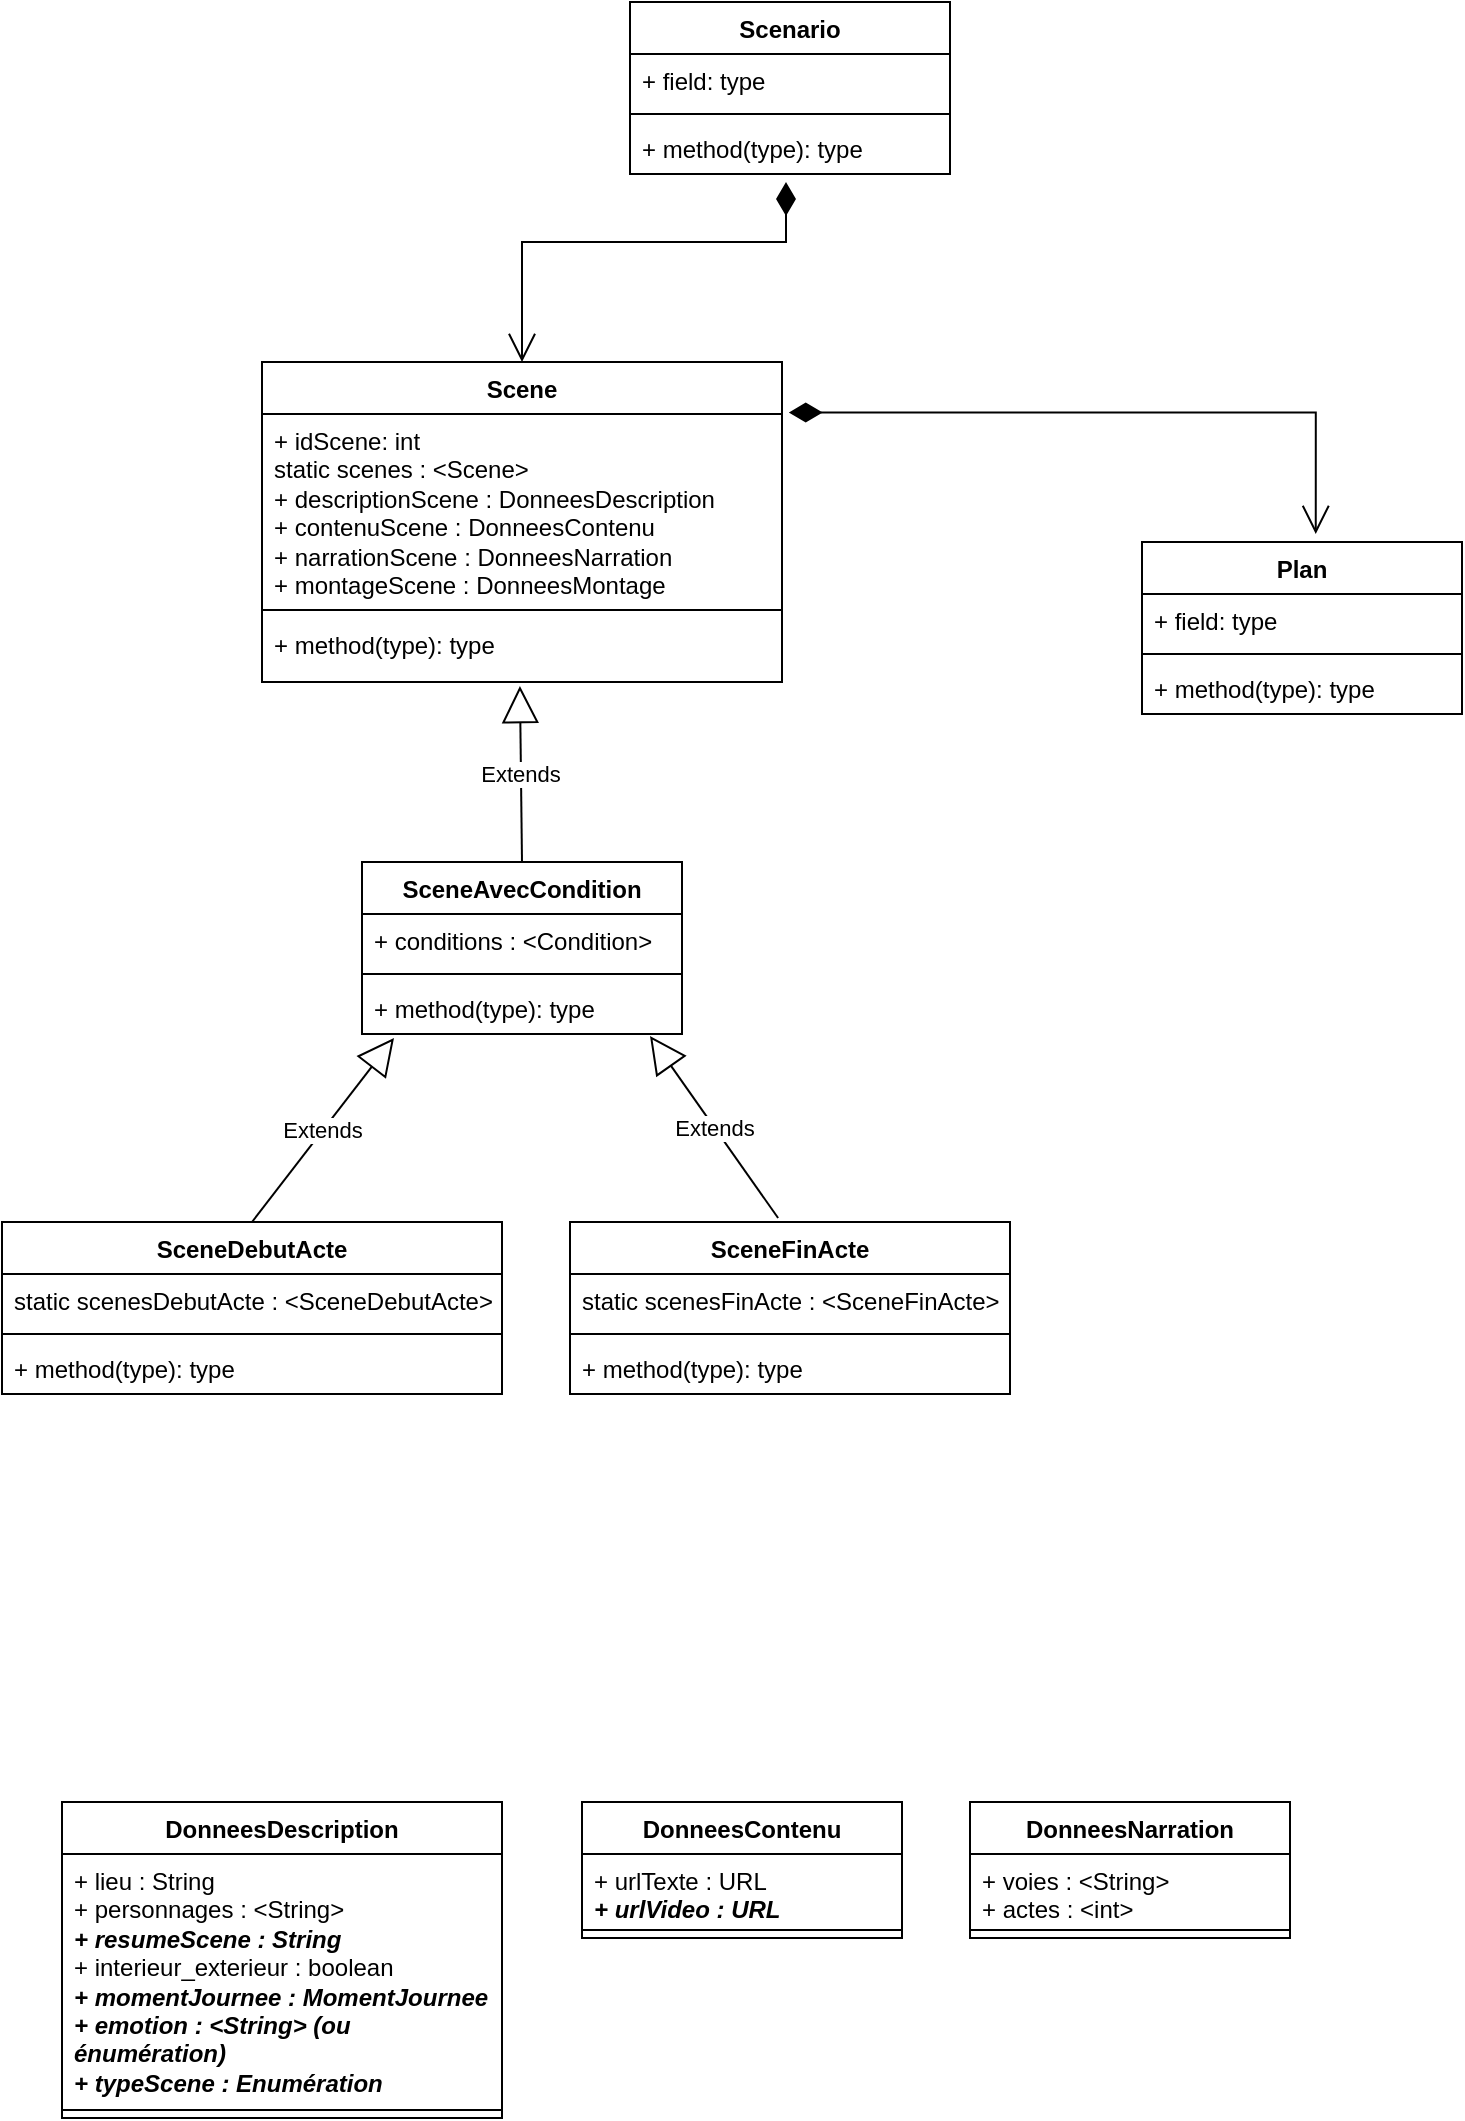 <mxfile version="24.5.5" type="github">
  <diagram name="Page-1" id="bXyNp3NQp_zZCf59e-Wn">
    <mxGraphModel dx="1434" dy="786" grid="1" gridSize="10" guides="1" tooltips="1" connect="1" arrows="1" fold="1" page="1" pageScale="1" pageWidth="827" pageHeight="1169" math="0" shadow="0">
      <root>
        <mxCell id="0" />
        <mxCell id="1" parent="0" />
        <mxCell id="nWk_kVHbRM048e8jRxz9-1" value="Scenario" style="swimlane;fontStyle=1;align=center;verticalAlign=top;childLayout=stackLayout;horizontal=1;startSize=26;horizontalStack=0;resizeParent=1;resizeParentMax=0;resizeLast=0;collapsible=1;marginBottom=0;whiteSpace=wrap;html=1;" parent="1" vertex="1">
          <mxGeometry x="334" y="20" width="160" height="86" as="geometry" />
        </mxCell>
        <mxCell id="nWk_kVHbRM048e8jRxz9-2" value="+ field: type" style="text;strokeColor=none;fillColor=none;align=left;verticalAlign=top;spacingLeft=4;spacingRight=4;overflow=hidden;rotatable=0;points=[[0,0.5],[1,0.5]];portConstraint=eastwest;whiteSpace=wrap;html=1;" parent="nWk_kVHbRM048e8jRxz9-1" vertex="1">
          <mxGeometry y="26" width="160" height="26" as="geometry" />
        </mxCell>
        <mxCell id="nWk_kVHbRM048e8jRxz9-3" value="" style="line;strokeWidth=1;fillColor=none;align=left;verticalAlign=middle;spacingTop=-1;spacingLeft=3;spacingRight=3;rotatable=0;labelPosition=right;points=[];portConstraint=eastwest;strokeColor=inherit;" parent="nWk_kVHbRM048e8jRxz9-1" vertex="1">
          <mxGeometry y="52" width="160" height="8" as="geometry" />
        </mxCell>
        <mxCell id="nWk_kVHbRM048e8jRxz9-4" value="+ method(type): type" style="text;strokeColor=none;fillColor=none;align=left;verticalAlign=top;spacingLeft=4;spacingRight=4;overflow=hidden;rotatable=0;points=[[0,0.5],[1,0.5]];portConstraint=eastwest;whiteSpace=wrap;html=1;" parent="nWk_kVHbRM048e8jRxz9-1" vertex="1">
          <mxGeometry y="60" width="160" height="26" as="geometry" />
        </mxCell>
        <mxCell id="nWk_kVHbRM048e8jRxz9-5" value="Scene" style="swimlane;fontStyle=1;align=center;verticalAlign=top;childLayout=stackLayout;horizontal=1;startSize=26;horizontalStack=0;resizeParent=1;resizeParentMax=0;resizeLast=0;collapsible=1;marginBottom=0;whiteSpace=wrap;html=1;" parent="1" vertex="1">
          <mxGeometry x="150" y="200" width="260" height="160" as="geometry" />
        </mxCell>
        <mxCell id="nWk_kVHbRM048e8jRxz9-6" value="+ idScene: int&lt;div&gt;static scenes : &amp;lt;Scene&amp;gt;&lt;br&gt;&lt;div&gt;+ descriptionScene : DonneesDescription&lt;/div&gt;&lt;div&gt;+ contenuScene : DonneesContenu&lt;/div&gt;&lt;div&gt;+ narrationScene : DonneesNarration&lt;/div&gt;&lt;div&gt;+ montageScene : DonneesMontage&lt;/div&gt;&lt;/div&gt;" style="text;strokeColor=none;fillColor=none;align=left;verticalAlign=top;spacingLeft=4;spacingRight=4;overflow=hidden;rotatable=0;points=[[0,0.5],[1,0.5]];portConstraint=eastwest;whiteSpace=wrap;html=1;" parent="nWk_kVHbRM048e8jRxz9-5" vertex="1">
          <mxGeometry y="26" width="260" height="94" as="geometry" />
        </mxCell>
        <mxCell id="nWk_kVHbRM048e8jRxz9-7" value="" style="line;strokeWidth=1;fillColor=none;align=left;verticalAlign=middle;spacingTop=-1;spacingLeft=3;spacingRight=3;rotatable=0;labelPosition=right;points=[];portConstraint=eastwest;strokeColor=inherit;" parent="nWk_kVHbRM048e8jRxz9-5" vertex="1">
          <mxGeometry y="120" width="260" height="8" as="geometry" />
        </mxCell>
        <mxCell id="nWk_kVHbRM048e8jRxz9-8" value="+ method(type): type" style="text;strokeColor=none;fillColor=none;align=left;verticalAlign=top;spacingLeft=4;spacingRight=4;overflow=hidden;rotatable=0;points=[[0,0.5],[1,0.5]];portConstraint=eastwest;whiteSpace=wrap;html=1;" parent="nWk_kVHbRM048e8jRxz9-5" vertex="1">
          <mxGeometry y="128" width="260" height="32" as="geometry" />
        </mxCell>
        <mxCell id="nWk_kVHbRM048e8jRxz9-10" value="" style="endArrow=open;html=1;endSize=12;startArrow=diamondThin;startSize=14;startFill=1;edgeStyle=orthogonalEdgeStyle;align=left;verticalAlign=bottom;rounded=0;entryX=0.5;entryY=0;entryDx=0;entryDy=0;" parent="1" target="nWk_kVHbRM048e8jRxz9-5" edge="1">
          <mxGeometry x="-1" y="3" relative="1" as="geometry">
            <mxPoint x="412" y="110" as="sourcePoint" />
            <mxPoint x="490" y="390" as="targetPoint" />
            <Array as="points">
              <mxPoint x="412" y="140" />
              <mxPoint x="280" y="140" />
            </Array>
          </mxGeometry>
        </mxCell>
        <mxCell id="w3H-PKx6tmQytWdsiUHa-1" value="Plan" style="swimlane;fontStyle=1;align=center;verticalAlign=top;childLayout=stackLayout;horizontal=1;startSize=26;horizontalStack=0;resizeParent=1;resizeParentMax=0;resizeLast=0;collapsible=1;marginBottom=0;whiteSpace=wrap;html=1;" parent="1" vertex="1">
          <mxGeometry x="590" y="290" width="160" height="86" as="geometry" />
        </mxCell>
        <mxCell id="w3H-PKx6tmQytWdsiUHa-2" value="+ field: type" style="text;strokeColor=none;fillColor=none;align=left;verticalAlign=top;spacingLeft=4;spacingRight=4;overflow=hidden;rotatable=0;points=[[0,0.5],[1,0.5]];portConstraint=eastwest;whiteSpace=wrap;html=1;" parent="w3H-PKx6tmQytWdsiUHa-1" vertex="1">
          <mxGeometry y="26" width="160" height="26" as="geometry" />
        </mxCell>
        <mxCell id="w3H-PKx6tmQytWdsiUHa-3" value="" style="line;strokeWidth=1;fillColor=none;align=left;verticalAlign=middle;spacingTop=-1;spacingLeft=3;spacingRight=3;rotatable=0;labelPosition=right;points=[];portConstraint=eastwest;strokeColor=inherit;" parent="w3H-PKx6tmQytWdsiUHa-1" vertex="1">
          <mxGeometry y="52" width="160" height="8" as="geometry" />
        </mxCell>
        <mxCell id="w3H-PKx6tmQytWdsiUHa-4" value="+ method(type): type" style="text;strokeColor=none;fillColor=none;align=left;verticalAlign=top;spacingLeft=4;spacingRight=4;overflow=hidden;rotatable=0;points=[[0,0.5],[1,0.5]];portConstraint=eastwest;whiteSpace=wrap;html=1;" parent="w3H-PKx6tmQytWdsiUHa-1" vertex="1">
          <mxGeometry y="60" width="160" height="26" as="geometry" />
        </mxCell>
        <mxCell id="w3H-PKx6tmQytWdsiUHa-5" value="" style="endArrow=open;html=1;endSize=12;startArrow=diamondThin;startSize=14;startFill=1;edgeStyle=orthogonalEdgeStyle;align=left;verticalAlign=bottom;rounded=0;entryX=0.543;entryY=-0.047;entryDx=0;entryDy=0;entryPerimeter=0;exitX=1.013;exitY=0.158;exitDx=0;exitDy=0;exitPerimeter=0;" parent="1" source="nWk_kVHbRM048e8jRxz9-5" target="w3H-PKx6tmQytWdsiUHa-1" edge="1">
          <mxGeometry x="-1" y="3" relative="1" as="geometry">
            <mxPoint x="330" y="280" as="sourcePoint" />
            <mxPoint x="490" y="280" as="targetPoint" />
            <Array as="points">
              <mxPoint x="677" y="225" />
            </Array>
          </mxGeometry>
        </mxCell>
        <mxCell id="w3H-PKx6tmQytWdsiUHa-28" value="DonneesDescription" style="swimlane;fontStyle=1;align=center;verticalAlign=top;childLayout=stackLayout;horizontal=1;startSize=26;horizontalStack=0;resizeParent=1;resizeParentMax=0;resizeLast=0;collapsible=1;marginBottom=0;whiteSpace=wrap;html=1;" parent="1" vertex="1">
          <mxGeometry x="50" y="920" width="220" height="158" as="geometry" />
        </mxCell>
        <mxCell id="w3H-PKx6tmQytWdsiUHa-29" value="+ lieu : String&lt;div&gt;+ personnages : &amp;lt;String&amp;gt;&lt;/div&gt;&lt;div&gt;&lt;i&gt;&lt;b&gt;+ resumeScene : String&lt;/b&gt;&lt;/i&gt;&lt;/div&gt;&lt;div&gt;+ interieur_exterieur : boolean&lt;/div&gt;&lt;div&gt;&lt;b&gt;&lt;i&gt;+ momentJournee : MomentJournee&lt;/i&gt;&lt;/b&gt;&lt;/div&gt;&lt;div&gt;&lt;b&gt;&lt;i&gt;+ emotion : &amp;lt;String&amp;gt; (ou énumération)&lt;/i&gt;&lt;/b&gt;&lt;/div&gt;&lt;div&gt;&lt;b&gt;&lt;i&gt;+ typeScene : Enumération&lt;/i&gt;&lt;/b&gt;&lt;/div&gt;" style="text;strokeColor=none;fillColor=none;align=left;verticalAlign=top;spacingLeft=4;spacingRight=4;overflow=hidden;rotatable=0;points=[[0,0.5],[1,0.5]];portConstraint=eastwest;whiteSpace=wrap;html=1;" parent="w3H-PKx6tmQytWdsiUHa-28" vertex="1">
          <mxGeometry y="26" width="220" height="124" as="geometry" />
        </mxCell>
        <mxCell id="w3H-PKx6tmQytWdsiUHa-30" value="" style="line;strokeWidth=1;fillColor=none;align=left;verticalAlign=middle;spacingTop=-1;spacingLeft=3;spacingRight=3;rotatable=0;labelPosition=right;points=[];portConstraint=eastwest;strokeColor=inherit;" parent="w3H-PKx6tmQytWdsiUHa-28" vertex="1">
          <mxGeometry y="150" width="220" height="8" as="geometry" />
        </mxCell>
        <mxCell id="CJwASZRy19t7Y6yYTRxT-2" value="DonneesContenu" style="swimlane;fontStyle=1;align=center;verticalAlign=top;childLayout=stackLayout;horizontal=1;startSize=26;horizontalStack=0;resizeParent=1;resizeParentMax=0;resizeLast=0;collapsible=1;marginBottom=0;whiteSpace=wrap;html=1;" vertex="1" parent="1">
          <mxGeometry x="310" y="920" width="160" height="68" as="geometry" />
        </mxCell>
        <mxCell id="CJwASZRy19t7Y6yYTRxT-3" value="+ urlTexte : URL&lt;div&gt;&lt;b&gt;&lt;i&gt;+ urlVideo : URL&lt;/i&gt;&lt;/b&gt;&lt;/div&gt;" style="text;strokeColor=none;fillColor=none;align=left;verticalAlign=top;spacingLeft=4;spacingRight=4;overflow=hidden;rotatable=0;points=[[0,0.5],[1,0.5]];portConstraint=eastwest;whiteSpace=wrap;html=1;" vertex="1" parent="CJwASZRy19t7Y6yYTRxT-2">
          <mxGeometry y="26" width="160" height="34" as="geometry" />
        </mxCell>
        <mxCell id="CJwASZRy19t7Y6yYTRxT-4" value="" style="line;strokeWidth=1;fillColor=none;align=left;verticalAlign=middle;spacingTop=-1;spacingLeft=3;spacingRight=3;rotatable=0;labelPosition=right;points=[];portConstraint=eastwest;strokeColor=inherit;" vertex="1" parent="CJwASZRy19t7Y6yYTRxT-2">
          <mxGeometry y="60" width="160" height="8" as="geometry" />
        </mxCell>
        <mxCell id="CJwASZRy19t7Y6yYTRxT-6" value="DonneesNarration" style="swimlane;fontStyle=1;align=center;verticalAlign=top;childLayout=stackLayout;horizontal=1;startSize=26;horizontalStack=0;resizeParent=1;resizeParentMax=0;resizeLast=0;collapsible=1;marginBottom=0;whiteSpace=wrap;html=1;" vertex="1" parent="1">
          <mxGeometry x="504" y="920" width="160" height="68" as="geometry" />
        </mxCell>
        <mxCell id="CJwASZRy19t7Y6yYTRxT-7" value="+ voies : &amp;lt;String&amp;gt;&lt;div&gt;+ actes : &amp;lt;int&amp;gt;&lt;/div&gt;" style="text;strokeColor=none;fillColor=none;align=left;verticalAlign=top;spacingLeft=4;spacingRight=4;overflow=hidden;rotatable=0;points=[[0,0.5],[1,0.5]];portConstraint=eastwest;whiteSpace=wrap;html=1;" vertex="1" parent="CJwASZRy19t7Y6yYTRxT-6">
          <mxGeometry y="26" width="160" height="34" as="geometry" />
        </mxCell>
        <mxCell id="CJwASZRy19t7Y6yYTRxT-8" value="" style="line;strokeWidth=1;fillColor=none;align=left;verticalAlign=middle;spacingTop=-1;spacingLeft=3;spacingRight=3;rotatable=0;labelPosition=right;points=[];portConstraint=eastwest;strokeColor=inherit;" vertex="1" parent="CJwASZRy19t7Y6yYTRxT-6">
          <mxGeometry y="60" width="160" height="8" as="geometry" />
        </mxCell>
        <mxCell id="CJwASZRy19t7Y6yYTRxT-10" value="SceneAvecCondition" style="swimlane;fontStyle=1;align=center;verticalAlign=top;childLayout=stackLayout;horizontal=1;startSize=26;horizontalStack=0;resizeParent=1;resizeParentMax=0;resizeLast=0;collapsible=1;marginBottom=0;whiteSpace=wrap;html=1;" vertex="1" parent="1">
          <mxGeometry x="200" y="450" width="160" height="86" as="geometry" />
        </mxCell>
        <mxCell id="CJwASZRy19t7Y6yYTRxT-11" value="+ conditions : &amp;lt;Condition&amp;gt;" style="text;strokeColor=none;fillColor=none;align=left;verticalAlign=top;spacingLeft=4;spacingRight=4;overflow=hidden;rotatable=0;points=[[0,0.5],[1,0.5]];portConstraint=eastwest;whiteSpace=wrap;html=1;" vertex="1" parent="CJwASZRy19t7Y6yYTRxT-10">
          <mxGeometry y="26" width="160" height="26" as="geometry" />
        </mxCell>
        <mxCell id="CJwASZRy19t7Y6yYTRxT-12" value="" style="line;strokeWidth=1;fillColor=none;align=left;verticalAlign=middle;spacingTop=-1;spacingLeft=3;spacingRight=3;rotatable=0;labelPosition=right;points=[];portConstraint=eastwest;strokeColor=inherit;" vertex="1" parent="CJwASZRy19t7Y6yYTRxT-10">
          <mxGeometry y="52" width="160" height="8" as="geometry" />
        </mxCell>
        <mxCell id="CJwASZRy19t7Y6yYTRxT-13" value="+ method(type): type" style="text;strokeColor=none;fillColor=none;align=left;verticalAlign=top;spacingLeft=4;spacingRight=4;overflow=hidden;rotatable=0;points=[[0,0.5],[1,0.5]];portConstraint=eastwest;whiteSpace=wrap;html=1;" vertex="1" parent="CJwASZRy19t7Y6yYTRxT-10">
          <mxGeometry y="60" width="160" height="26" as="geometry" />
        </mxCell>
        <mxCell id="CJwASZRy19t7Y6yYTRxT-16" value="Extends" style="endArrow=block;endSize=16;endFill=0;html=1;rounded=0;exitX=0.5;exitY=0;exitDx=0;exitDy=0;entryX=0.496;entryY=1.063;entryDx=0;entryDy=0;entryPerimeter=0;" edge="1" parent="1" source="CJwASZRy19t7Y6yYTRxT-10" target="nWk_kVHbRM048e8jRxz9-8">
          <mxGeometry width="160" relative="1" as="geometry">
            <mxPoint x="320" y="530" as="sourcePoint" />
            <mxPoint x="480" y="630" as="targetPoint" />
          </mxGeometry>
        </mxCell>
        <mxCell id="CJwASZRy19t7Y6yYTRxT-17" value="SceneFinActe" style="swimlane;fontStyle=1;align=center;verticalAlign=top;childLayout=stackLayout;horizontal=1;startSize=26;horizontalStack=0;resizeParent=1;resizeParentMax=0;resizeLast=0;collapsible=1;marginBottom=0;whiteSpace=wrap;html=1;" vertex="1" parent="1">
          <mxGeometry x="304" y="630" width="220" height="86" as="geometry" />
        </mxCell>
        <mxCell id="CJwASZRy19t7Y6yYTRxT-18" value="static scenesFinActe : &amp;lt;SceneFinActe&amp;gt;" style="text;strokeColor=none;fillColor=none;align=left;verticalAlign=top;spacingLeft=4;spacingRight=4;overflow=hidden;rotatable=0;points=[[0,0.5],[1,0.5]];portConstraint=eastwest;whiteSpace=wrap;html=1;" vertex="1" parent="CJwASZRy19t7Y6yYTRxT-17">
          <mxGeometry y="26" width="220" height="26" as="geometry" />
        </mxCell>
        <mxCell id="CJwASZRy19t7Y6yYTRxT-19" value="" style="line;strokeWidth=1;fillColor=none;align=left;verticalAlign=middle;spacingTop=-1;spacingLeft=3;spacingRight=3;rotatable=0;labelPosition=right;points=[];portConstraint=eastwest;strokeColor=inherit;" vertex="1" parent="CJwASZRy19t7Y6yYTRxT-17">
          <mxGeometry y="52" width="220" height="8" as="geometry" />
        </mxCell>
        <mxCell id="CJwASZRy19t7Y6yYTRxT-20" value="+ method(type): type" style="text;strokeColor=none;fillColor=none;align=left;verticalAlign=top;spacingLeft=4;spacingRight=4;overflow=hidden;rotatable=0;points=[[0,0.5],[1,0.5]];portConstraint=eastwest;whiteSpace=wrap;html=1;" vertex="1" parent="CJwASZRy19t7Y6yYTRxT-17">
          <mxGeometry y="60" width="220" height="26" as="geometry" />
        </mxCell>
        <mxCell id="CJwASZRy19t7Y6yYTRxT-25" value="SceneDebutActe" style="swimlane;fontStyle=1;align=center;verticalAlign=top;childLayout=stackLayout;horizontal=1;startSize=26;horizontalStack=0;resizeParent=1;resizeParentMax=0;resizeLast=0;collapsible=1;marginBottom=0;whiteSpace=wrap;html=1;" vertex="1" parent="1">
          <mxGeometry x="20" y="630" width="250" height="86" as="geometry" />
        </mxCell>
        <mxCell id="CJwASZRy19t7Y6yYTRxT-26" value="static scenesDebutActe : &amp;lt;SceneDebutActe&amp;gt;" style="text;strokeColor=none;fillColor=none;align=left;verticalAlign=top;spacingLeft=4;spacingRight=4;overflow=hidden;rotatable=0;points=[[0,0.5],[1,0.5]];portConstraint=eastwest;whiteSpace=wrap;html=1;" vertex="1" parent="CJwASZRy19t7Y6yYTRxT-25">
          <mxGeometry y="26" width="250" height="26" as="geometry" />
        </mxCell>
        <mxCell id="CJwASZRy19t7Y6yYTRxT-27" value="" style="line;strokeWidth=1;fillColor=none;align=left;verticalAlign=middle;spacingTop=-1;spacingLeft=3;spacingRight=3;rotatable=0;labelPosition=right;points=[];portConstraint=eastwest;strokeColor=inherit;" vertex="1" parent="CJwASZRy19t7Y6yYTRxT-25">
          <mxGeometry y="52" width="250" height="8" as="geometry" />
        </mxCell>
        <mxCell id="CJwASZRy19t7Y6yYTRxT-28" value="+ method(type): type" style="text;strokeColor=none;fillColor=none;align=left;verticalAlign=top;spacingLeft=4;spacingRight=4;overflow=hidden;rotatable=0;points=[[0,0.5],[1,0.5]];portConstraint=eastwest;whiteSpace=wrap;html=1;" vertex="1" parent="CJwASZRy19t7Y6yYTRxT-25">
          <mxGeometry y="60" width="250" height="26" as="geometry" />
        </mxCell>
        <mxCell id="CJwASZRy19t7Y6yYTRxT-29" value="Extends" style="endArrow=block;endSize=16;endFill=0;html=1;rounded=0;exitX=0.5;exitY=0;exitDx=0;exitDy=0;entryX=0.1;entryY=1.077;entryDx=0;entryDy=0;entryPerimeter=0;" edge="1" parent="1" source="CJwASZRy19t7Y6yYTRxT-25" target="CJwASZRy19t7Y6yYTRxT-13">
          <mxGeometry width="160" relative="1" as="geometry">
            <mxPoint x="290" y="460" as="sourcePoint" />
            <mxPoint x="289" y="372" as="targetPoint" />
          </mxGeometry>
        </mxCell>
        <mxCell id="CJwASZRy19t7Y6yYTRxT-30" value="Extends" style="endArrow=block;endSize=16;endFill=0;html=1;rounded=0;exitX=0.473;exitY=-0.023;exitDx=0;exitDy=0;exitPerimeter=0;entryX=0.9;entryY=1.038;entryDx=0;entryDy=0;entryPerimeter=0;" edge="1" parent="1" source="CJwASZRy19t7Y6yYTRxT-17" target="CJwASZRy19t7Y6yYTRxT-13">
          <mxGeometry width="160" relative="1" as="geometry">
            <mxPoint x="185" y="640" as="sourcePoint" />
            <mxPoint x="280" y="540" as="targetPoint" />
          </mxGeometry>
        </mxCell>
      </root>
    </mxGraphModel>
  </diagram>
</mxfile>
